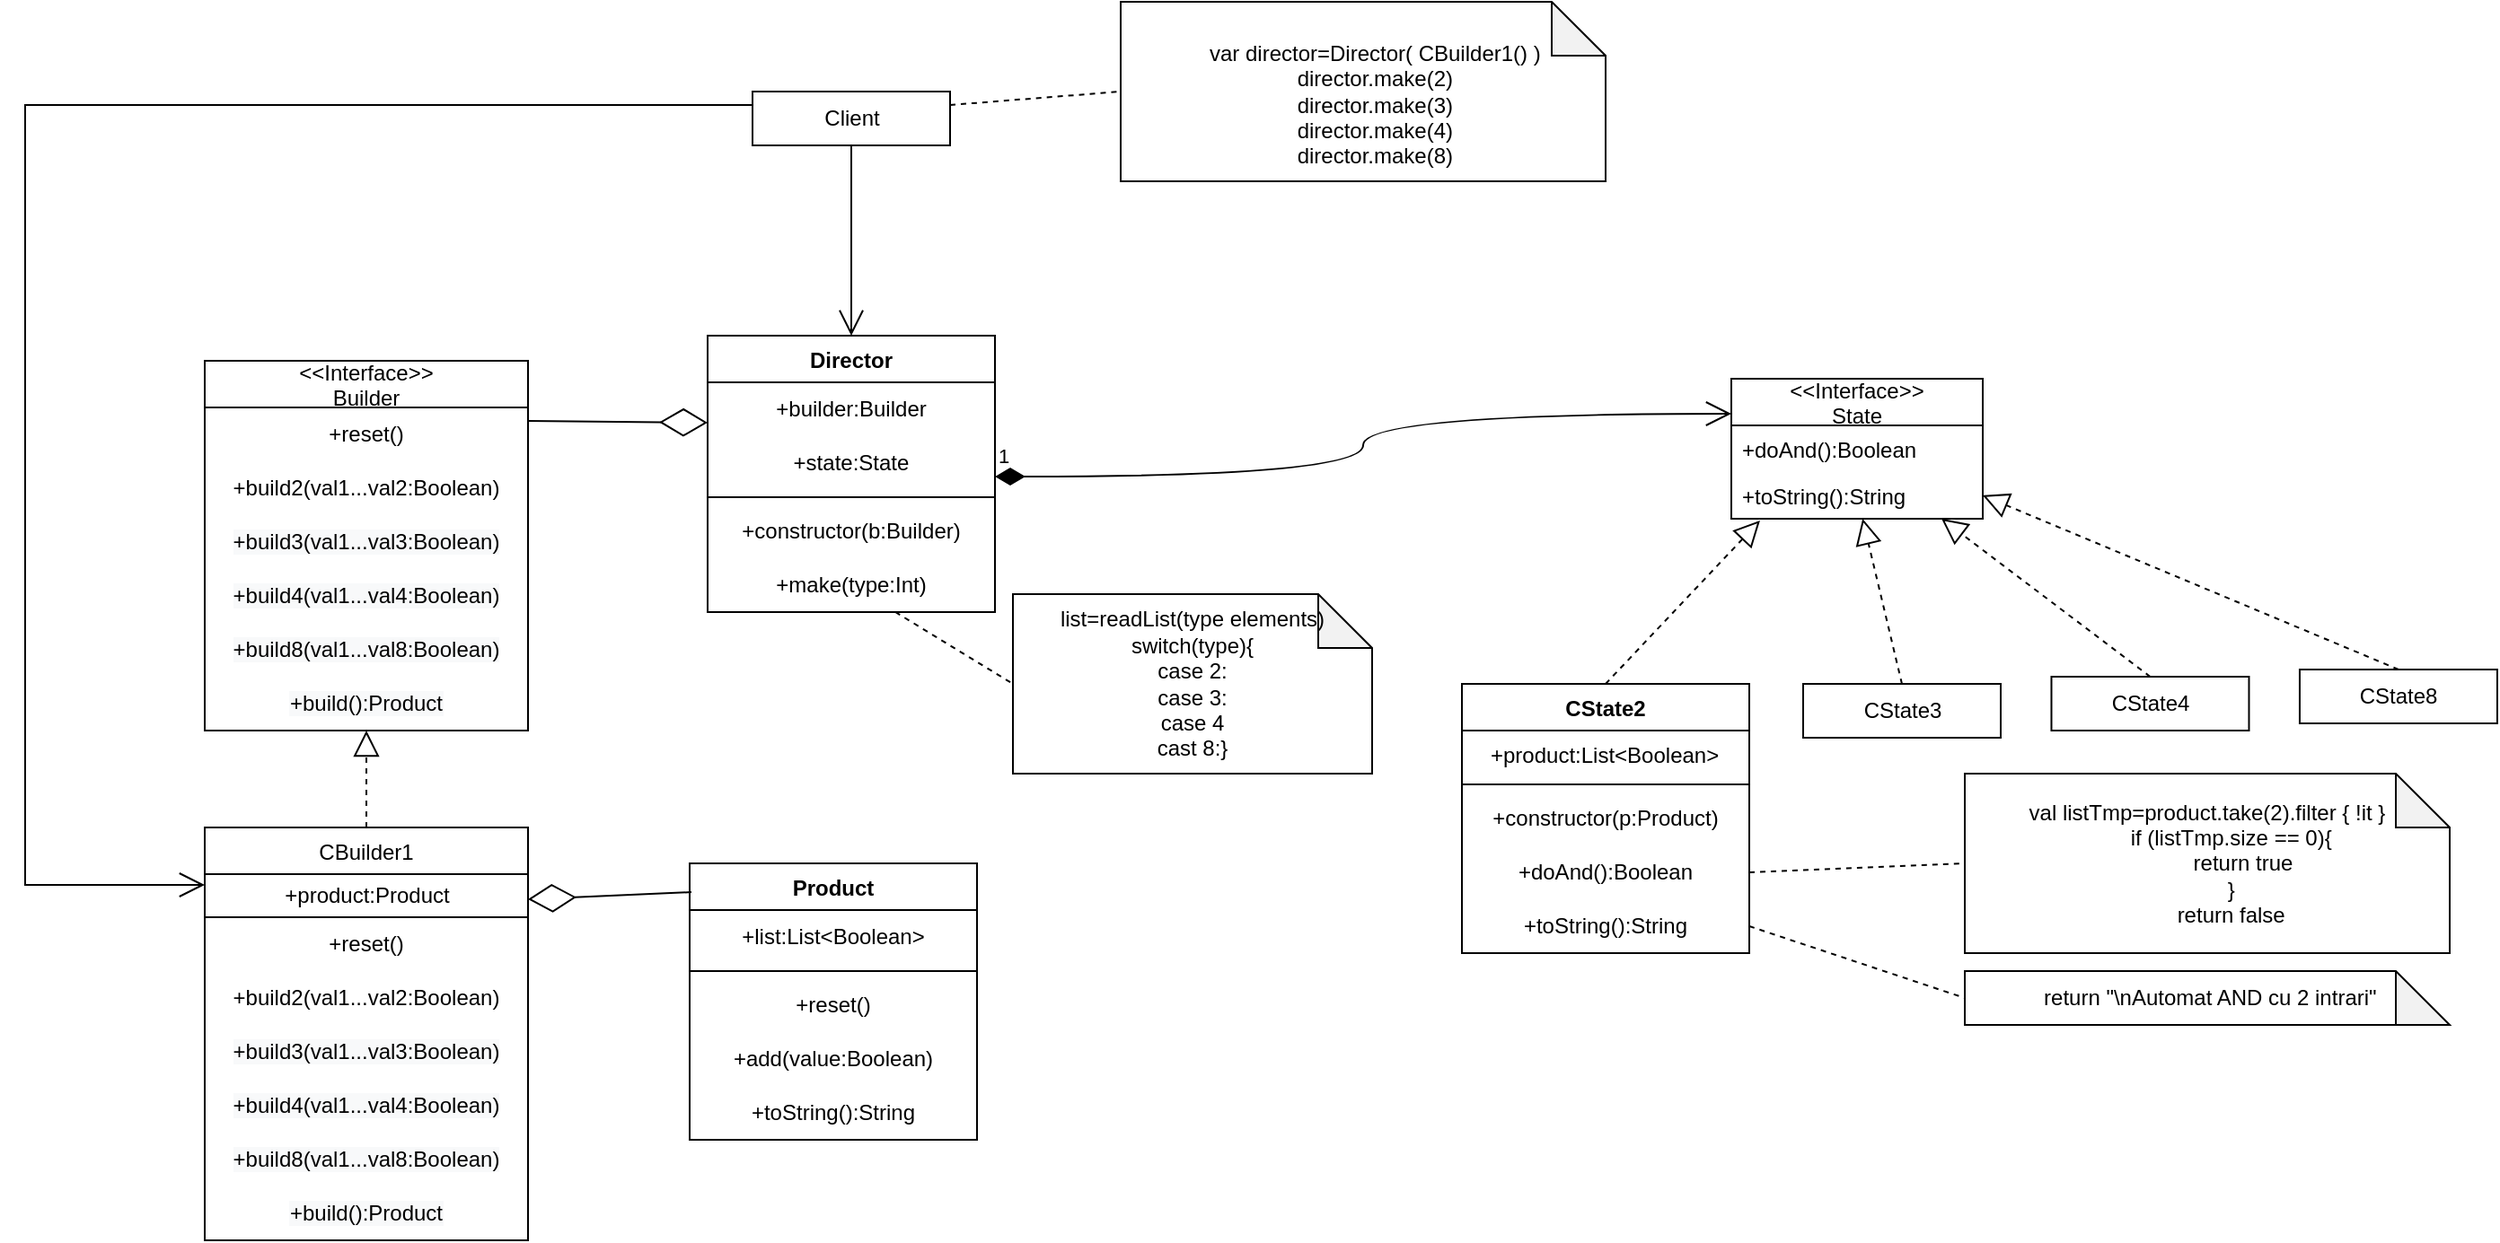 <mxfile version="17.4.5" type="device"><diagram id="jdaMimeS2jMcyM6vVC5V" name="Page-1"><mxGraphModel dx="1590" dy="1943" grid="1" gridSize="10" guides="1" tooltips="1" connect="1" arrows="1" fold="1" page="1" pageScale="1" pageWidth="850" pageHeight="1100" math="0" shadow="0"><root><mxCell id="0"/><mxCell id="1" parent="0"/><mxCell id="dSs-WIW-Z7HmLJdtNHGu-1" value="&lt;&lt;Interface&gt;&gt;&#10;Builder" style="swimlane;fontStyle=0;childLayout=stackLayout;horizontal=1;startSize=26;fillColor=none;horizontalStack=0;resizeParent=1;resizeParentMax=0;resizeLast=0;collapsible=1;marginBottom=0;" parent="1" vertex="1"><mxGeometry x="200" y="50" width="180" height="206" as="geometry"/></mxCell><mxCell id="dSs-WIW-Z7HmLJdtNHGu-7" value="+reset()" style="text;html=1;strokeColor=none;fillColor=none;align=center;verticalAlign=middle;whiteSpace=wrap;rounded=0;" parent="dSs-WIW-Z7HmLJdtNHGu-1" vertex="1"><mxGeometry y="26" width="180" height="30" as="geometry"/></mxCell><mxCell id="dSs-WIW-Z7HmLJdtNHGu-8" value="+build2(val1...val2:Boolean)" style="text;html=1;strokeColor=none;fillColor=none;align=center;verticalAlign=middle;whiteSpace=wrap;rounded=0;" parent="dSs-WIW-Z7HmLJdtNHGu-1" vertex="1"><mxGeometry y="56" width="180" height="30" as="geometry"/></mxCell><mxCell id="dSs-WIW-Z7HmLJdtNHGu-9" value="&lt;span style=&quot;color: rgb(0 , 0 , 0) ; font-family: &amp;#34;helvetica&amp;#34; ; font-size: 12px ; font-style: normal ; font-weight: 400 ; letter-spacing: normal ; text-align: center ; text-indent: 0px ; text-transform: none ; word-spacing: 0px ; background-color: rgb(248 , 249 , 250) ; display: inline ; float: none&quot;&gt;+build3(val1...val3:Boolean)&lt;/span&gt;" style="text;html=1;strokeColor=none;fillColor=none;align=center;verticalAlign=middle;whiteSpace=wrap;rounded=0;" parent="dSs-WIW-Z7HmLJdtNHGu-1" vertex="1"><mxGeometry y="86" width="180" height="30" as="geometry"/></mxCell><mxCell id="dSs-WIW-Z7HmLJdtNHGu-11" value="&lt;span style=&quot;color: rgb(0 , 0 , 0) ; font-family: &amp;#34;helvetica&amp;#34; ; font-size: 12px ; font-style: normal ; font-weight: 400 ; letter-spacing: normal ; text-align: center ; text-indent: 0px ; text-transform: none ; word-spacing: 0px ; background-color: rgb(248 , 249 , 250) ; display: inline ; float: none&quot;&gt;+build4(val1...val4:Boolean)&lt;/span&gt;" style="text;html=1;strokeColor=none;fillColor=none;align=center;verticalAlign=middle;whiteSpace=wrap;rounded=0;" parent="dSs-WIW-Z7HmLJdtNHGu-1" vertex="1"><mxGeometry y="116" width="180" height="30" as="geometry"/></mxCell><mxCell id="dSs-WIW-Z7HmLJdtNHGu-10" value="&lt;span style=&quot;color: rgb(0 , 0 , 0) ; font-family: &amp;#34;helvetica&amp;#34; ; font-size: 12px ; font-style: normal ; font-weight: 400 ; letter-spacing: normal ; text-align: center ; text-indent: 0px ; text-transform: none ; word-spacing: 0px ; background-color: rgb(248 , 249 , 250) ; display: inline ; float: none&quot;&gt;+build8(val1...val8:Boolean)&lt;/span&gt;" style="text;html=1;strokeColor=none;fillColor=none;align=center;verticalAlign=middle;whiteSpace=wrap;rounded=0;" parent="dSs-WIW-Z7HmLJdtNHGu-1" vertex="1"><mxGeometry y="146" width="180" height="30" as="geometry"/></mxCell><mxCell id="dSs-WIW-Z7HmLJdtNHGu-12" value="&lt;span style=&quot;color: rgb(0 , 0 , 0) ; font-family: &amp;#34;helvetica&amp;#34; ; font-size: 12px ; font-style: normal ; font-weight: 400 ; letter-spacing: normal ; text-align: center ; text-indent: 0px ; text-transform: none ; word-spacing: 0px ; background-color: rgb(248 , 249 , 250) ; display: inline ; float: none&quot;&gt;+build():Product&lt;/span&gt;" style="text;html=1;strokeColor=none;fillColor=none;align=center;verticalAlign=middle;whiteSpace=wrap;rounded=0;" parent="dSs-WIW-Z7HmLJdtNHGu-1" vertex="1"><mxGeometry y="176" width="180" height="30" as="geometry"/></mxCell><mxCell id="dSs-WIW-Z7HmLJdtNHGu-13" value="CBuilder1" style="swimlane;fontStyle=0;childLayout=stackLayout;horizontal=1;startSize=26;fillColor=none;horizontalStack=0;resizeParent=1;resizeParentMax=0;resizeLast=0;collapsible=1;marginBottom=0;" parent="1" vertex="1"><mxGeometry x="200" y="310" width="180" height="230" as="geometry"/></mxCell><mxCell id="dSs-WIW-Z7HmLJdtNHGu-22" value="+product:Product" style="html=1;" parent="dSs-WIW-Z7HmLJdtNHGu-13" vertex="1"><mxGeometry y="26" width="180" height="24" as="geometry"/></mxCell><mxCell id="dSs-WIW-Z7HmLJdtNHGu-14" value="+reset()" style="text;html=1;strokeColor=none;fillColor=none;align=center;verticalAlign=middle;whiteSpace=wrap;rounded=0;" parent="dSs-WIW-Z7HmLJdtNHGu-13" vertex="1"><mxGeometry y="50" width="180" height="30" as="geometry"/></mxCell><mxCell id="dSs-WIW-Z7HmLJdtNHGu-15" value="+build2(val1...val2:Boolean)" style="text;html=1;strokeColor=none;fillColor=none;align=center;verticalAlign=middle;whiteSpace=wrap;rounded=0;" parent="dSs-WIW-Z7HmLJdtNHGu-13" vertex="1"><mxGeometry y="80" width="180" height="30" as="geometry"/></mxCell><mxCell id="dSs-WIW-Z7HmLJdtNHGu-16" value="&lt;span style=&quot;color: rgb(0 , 0 , 0) ; font-family: &amp;#34;helvetica&amp;#34; ; font-size: 12px ; font-style: normal ; font-weight: 400 ; letter-spacing: normal ; text-align: center ; text-indent: 0px ; text-transform: none ; word-spacing: 0px ; background-color: rgb(248 , 249 , 250) ; display: inline ; float: none&quot;&gt;+build3(val1...val3:Boolean)&lt;/span&gt;" style="text;html=1;strokeColor=none;fillColor=none;align=center;verticalAlign=middle;whiteSpace=wrap;rounded=0;" parent="dSs-WIW-Z7HmLJdtNHGu-13" vertex="1"><mxGeometry y="110" width="180" height="30" as="geometry"/></mxCell><mxCell id="dSs-WIW-Z7HmLJdtNHGu-17" value="&lt;span style=&quot;color: rgb(0 , 0 , 0) ; font-family: &amp;#34;helvetica&amp;#34; ; font-size: 12px ; font-style: normal ; font-weight: 400 ; letter-spacing: normal ; text-align: center ; text-indent: 0px ; text-transform: none ; word-spacing: 0px ; background-color: rgb(248 , 249 , 250) ; display: inline ; float: none&quot;&gt;+build4(val1...val4:Boolean)&lt;/span&gt;" style="text;html=1;strokeColor=none;fillColor=none;align=center;verticalAlign=middle;whiteSpace=wrap;rounded=0;" parent="dSs-WIW-Z7HmLJdtNHGu-13" vertex="1"><mxGeometry y="140" width="180" height="30" as="geometry"/></mxCell><mxCell id="dSs-WIW-Z7HmLJdtNHGu-18" value="&lt;span style=&quot;color: rgb(0 , 0 , 0) ; font-family: &amp;#34;helvetica&amp;#34; ; font-size: 12px ; font-style: normal ; font-weight: 400 ; letter-spacing: normal ; text-align: center ; text-indent: 0px ; text-transform: none ; word-spacing: 0px ; background-color: rgb(248 , 249 , 250) ; display: inline ; float: none&quot;&gt;+build8(val1...val8:Boolean)&lt;/span&gt;" style="text;html=1;strokeColor=none;fillColor=none;align=center;verticalAlign=middle;whiteSpace=wrap;rounded=0;" parent="dSs-WIW-Z7HmLJdtNHGu-13" vertex="1"><mxGeometry y="170" width="180" height="30" as="geometry"/></mxCell><mxCell id="dSs-WIW-Z7HmLJdtNHGu-19" value="&lt;span style=&quot;color: rgb(0 , 0 , 0) ; font-family: &amp;#34;helvetica&amp;#34; ; font-size: 12px ; font-style: normal ; font-weight: 400 ; letter-spacing: normal ; text-align: center ; text-indent: 0px ; text-transform: none ; word-spacing: 0px ; background-color: rgb(248 , 249 , 250) ; display: inline ; float: none&quot;&gt;+build():Product&lt;/span&gt;" style="text;html=1;strokeColor=none;fillColor=none;align=center;verticalAlign=middle;whiteSpace=wrap;rounded=0;" parent="dSs-WIW-Z7HmLJdtNHGu-13" vertex="1"><mxGeometry y="200" width="180" height="30" as="geometry"/></mxCell><mxCell id="dSs-WIW-Z7HmLJdtNHGu-21" value="" style="endArrow=block;dashed=1;endFill=0;endSize=12;html=1;rounded=0;entryX=0.5;entryY=1;entryDx=0;entryDy=0;exitX=0.5;exitY=0;exitDx=0;exitDy=0;" parent="1" source="dSs-WIW-Z7HmLJdtNHGu-13" target="dSs-WIW-Z7HmLJdtNHGu-12" edge="1"><mxGeometry width="160" relative="1" as="geometry"><mxPoint x="280" y="410" as="sourcePoint"/><mxPoint x="440" y="410" as="targetPoint"/></mxGeometry></mxCell><mxCell id="dSs-WIW-Z7HmLJdtNHGu-24" value="Product" style="swimlane;fontStyle=1;align=center;verticalAlign=top;childLayout=stackLayout;horizontal=1;startSize=26;horizontalStack=0;resizeParent=1;resizeParentMax=0;resizeLast=0;collapsible=1;marginBottom=0;" parent="1" vertex="1"><mxGeometry x="470" y="330" width="160" height="154" as="geometry"/></mxCell><mxCell id="dSs-WIW-Z7HmLJdtNHGu-30" value="+list:List&amp;lt;Boolean&amp;gt;" style="text;html=1;strokeColor=none;fillColor=none;align=center;verticalAlign=middle;whiteSpace=wrap;rounded=0;" parent="dSs-WIW-Z7HmLJdtNHGu-24" vertex="1"><mxGeometry y="26" width="160" height="30" as="geometry"/></mxCell><mxCell id="dSs-WIW-Z7HmLJdtNHGu-26" value="" style="line;strokeWidth=1;fillColor=none;align=left;verticalAlign=middle;spacingTop=-1;spacingLeft=3;spacingRight=3;rotatable=0;labelPosition=right;points=[];portConstraint=eastwest;" parent="dSs-WIW-Z7HmLJdtNHGu-24" vertex="1"><mxGeometry y="56" width="160" height="8" as="geometry"/></mxCell><mxCell id="dSs-WIW-Z7HmLJdtNHGu-29" value="+reset()" style="text;html=1;strokeColor=none;fillColor=none;align=center;verticalAlign=middle;whiteSpace=wrap;rounded=0;" parent="dSs-WIW-Z7HmLJdtNHGu-24" vertex="1"><mxGeometry y="64" width="160" height="30" as="geometry"/></mxCell><mxCell id="dSs-WIW-Z7HmLJdtNHGu-31" value="+add(value:Boolean)" style="text;html=1;strokeColor=none;fillColor=none;align=center;verticalAlign=middle;whiteSpace=wrap;rounded=0;" parent="dSs-WIW-Z7HmLJdtNHGu-24" vertex="1"><mxGeometry y="94" width="160" height="30" as="geometry"/></mxCell><mxCell id="dSs-WIW-Z7HmLJdtNHGu-32" value="+toString():String" style="text;html=1;strokeColor=none;fillColor=none;align=center;verticalAlign=middle;whiteSpace=wrap;rounded=0;" parent="dSs-WIW-Z7HmLJdtNHGu-24" vertex="1"><mxGeometry y="124" width="160" height="30" as="geometry"/></mxCell><mxCell id="dSs-WIW-Z7HmLJdtNHGu-33" value="" style="endArrow=diamondThin;endFill=0;endSize=24;html=1;rounded=0;exitX=0.006;exitY=0.104;exitDx=0;exitDy=0;exitPerimeter=0;" parent="1" source="dSs-WIW-Z7HmLJdtNHGu-24" edge="1"><mxGeometry width="160" relative="1" as="geometry"><mxPoint x="220" y="410" as="sourcePoint"/><mxPoint x="380" y="350" as="targetPoint"/></mxGeometry></mxCell><mxCell id="dSs-WIW-Z7HmLJdtNHGu-34" value="Director" style="swimlane;fontStyle=1;align=center;verticalAlign=top;childLayout=stackLayout;horizontal=1;startSize=26;horizontalStack=0;resizeParent=1;resizeParentMax=0;resizeLast=0;collapsible=1;marginBottom=0;" parent="1" vertex="1"><mxGeometry x="480" y="36" width="160" height="154" as="geometry"/></mxCell><mxCell id="dSs-WIW-Z7HmLJdtNHGu-38" value="+builder:Builder" style="text;html=1;strokeColor=none;fillColor=none;align=center;verticalAlign=middle;whiteSpace=wrap;rounded=0;" parent="dSs-WIW-Z7HmLJdtNHGu-34" vertex="1"><mxGeometry y="26" width="160" height="30" as="geometry"/></mxCell><mxCell id="dSs-WIW-Z7HmLJdtNHGu-39" value="+state:State" style="text;html=1;strokeColor=none;fillColor=none;align=center;verticalAlign=middle;whiteSpace=wrap;rounded=0;" parent="dSs-WIW-Z7HmLJdtNHGu-34" vertex="1"><mxGeometry y="56" width="160" height="30" as="geometry"/></mxCell><mxCell id="dSs-WIW-Z7HmLJdtNHGu-36" value="" style="line;strokeWidth=1;fillColor=none;align=left;verticalAlign=middle;spacingTop=-1;spacingLeft=3;spacingRight=3;rotatable=0;labelPosition=right;points=[];portConstraint=eastwest;" parent="dSs-WIW-Z7HmLJdtNHGu-34" vertex="1"><mxGeometry y="86" width="160" height="8" as="geometry"/></mxCell><mxCell id="dSs-WIW-Z7HmLJdtNHGu-44" value="+constructor(b:Builder)" style="text;html=1;strokeColor=none;fillColor=none;align=center;verticalAlign=middle;whiteSpace=wrap;rounded=0;" parent="dSs-WIW-Z7HmLJdtNHGu-34" vertex="1"><mxGeometry y="94" width="160" height="30" as="geometry"/></mxCell><mxCell id="dSs-WIW-Z7HmLJdtNHGu-41" value="+make(type:Int)" style="text;html=1;strokeColor=none;fillColor=none;align=center;verticalAlign=middle;whiteSpace=wrap;rounded=0;" parent="dSs-WIW-Z7HmLJdtNHGu-34" vertex="1"><mxGeometry y="124" width="160" height="30" as="geometry"/></mxCell><mxCell id="dSs-WIW-Z7HmLJdtNHGu-43" value="" style="endArrow=diamondThin;endFill=0;endSize=24;html=1;rounded=0;entryX=0;entryY=0.75;entryDx=0;entryDy=0;exitX=1;exitY=0.25;exitDx=0;exitDy=0;" parent="1" source="dSs-WIW-Z7HmLJdtNHGu-7" target="dSs-WIW-Z7HmLJdtNHGu-38" edge="1"><mxGeometry width="160" relative="1" as="geometry"><mxPoint x="210" y="570" as="sourcePoint"/><mxPoint x="370" y="570" as="targetPoint"/></mxGeometry></mxCell><mxCell id="dSs-WIW-Z7HmLJdtNHGu-48" value="list=readList(type elements)&lt;br&gt;switch(type){&lt;br&gt;case 2:&lt;br&gt;case 3:&lt;br&gt;case 4&lt;br&gt;cast 8:}" style="shape=note;whiteSpace=wrap;html=1;backgroundOutline=1;darkOpacity=0.05;" parent="1" vertex="1"><mxGeometry x="650" y="180" width="200" height="100" as="geometry"/></mxCell><mxCell id="dSs-WIW-Z7HmLJdtNHGu-49" value="" style="endArrow=none;dashed=1;html=1;rounded=0;entryX=0;entryY=0.5;entryDx=0;entryDy=0;entryPerimeter=0;" parent="1" source="dSs-WIW-Z7HmLJdtNHGu-41" target="dSs-WIW-Z7HmLJdtNHGu-48" edge="1"><mxGeometry width="50" height="50" relative="1" as="geometry"><mxPoint x="600" y="440" as="sourcePoint"/><mxPoint x="650" y="390" as="targetPoint"/></mxGeometry></mxCell><mxCell id="dSs-WIW-Z7HmLJdtNHGu-50" value="&lt;&lt;Interface&gt;&gt;&#10;State" style="swimlane;fontStyle=0;childLayout=stackLayout;horizontal=1;startSize=26;fillColor=none;horizontalStack=0;resizeParent=1;resizeParentMax=0;resizeLast=0;collapsible=1;marginBottom=0;" parent="1" vertex="1"><mxGeometry x="1050" y="60" width="140" height="78" as="geometry"/></mxCell><mxCell id="dSs-WIW-Z7HmLJdtNHGu-51" value="+doAnd():Boolean" style="text;strokeColor=none;fillColor=none;align=left;verticalAlign=top;spacingLeft=4;spacingRight=4;overflow=hidden;rotatable=0;points=[[0,0.5],[1,0.5]];portConstraint=eastwest;" parent="dSs-WIW-Z7HmLJdtNHGu-50" vertex="1"><mxGeometry y="26" width="140" height="26" as="geometry"/></mxCell><mxCell id="dSs-WIW-Z7HmLJdtNHGu-52" value="+toString():String" style="text;strokeColor=none;fillColor=none;align=left;verticalAlign=top;spacingLeft=4;spacingRight=4;overflow=hidden;rotatable=0;points=[[0,0.5],[1,0.5]];portConstraint=eastwest;" parent="dSs-WIW-Z7HmLJdtNHGu-50" vertex="1"><mxGeometry y="52" width="140" height="26" as="geometry"/></mxCell><mxCell id="dSs-WIW-Z7HmLJdtNHGu-54" value="" style="endArrow=block;dashed=1;endFill=0;endSize=12;html=1;rounded=0;entryX=0.114;entryY=1.038;entryDx=0;entryDy=0;entryPerimeter=0;exitX=0.5;exitY=0;exitDx=0;exitDy=0;" parent="1" source="dSs-WIW-Z7HmLJdtNHGu-55" target="dSs-WIW-Z7HmLJdtNHGu-52" edge="1"><mxGeometry width="160" relative="1" as="geometry"><mxPoint x="1040" y="190" as="sourcePoint"/><mxPoint x="1080" y="380" as="targetPoint"/></mxGeometry></mxCell><mxCell id="dSs-WIW-Z7HmLJdtNHGu-55" value="CState2" style="swimlane;fontStyle=1;align=center;verticalAlign=top;childLayout=stackLayout;horizontal=1;startSize=26;horizontalStack=0;resizeParent=1;resizeParentMax=0;resizeLast=0;collapsible=1;marginBottom=0;" parent="1" vertex="1"><mxGeometry x="900" y="230" width="160" height="150" as="geometry"/></mxCell><mxCell id="dSs-WIW-Z7HmLJdtNHGu-56" value="   +product:List&lt;Boolean&gt;" style="text;strokeColor=none;fillColor=none;align=left;verticalAlign=top;spacingLeft=4;spacingRight=4;overflow=hidden;rotatable=0;points=[[0,0.5],[1,0.5]];portConstraint=eastwest;" parent="dSs-WIW-Z7HmLJdtNHGu-55" vertex="1"><mxGeometry y="26" width="160" height="26" as="geometry"/></mxCell><mxCell id="dSs-WIW-Z7HmLJdtNHGu-57" value="" style="line;strokeWidth=1;fillColor=none;align=left;verticalAlign=middle;spacingTop=-1;spacingLeft=3;spacingRight=3;rotatable=0;labelPosition=right;points=[];portConstraint=eastwest;" parent="dSs-WIW-Z7HmLJdtNHGu-55" vertex="1"><mxGeometry y="52" width="160" height="8" as="geometry"/></mxCell><mxCell id="dSs-WIW-Z7HmLJdtNHGu-60" value="+constructor(p:Product)" style="text;html=1;strokeColor=none;fillColor=none;align=center;verticalAlign=middle;whiteSpace=wrap;rounded=0;" parent="dSs-WIW-Z7HmLJdtNHGu-55" vertex="1"><mxGeometry y="60" width="160" height="30" as="geometry"/></mxCell><mxCell id="dSs-WIW-Z7HmLJdtNHGu-61" value="+doAnd():Boolean" style="text;html=1;strokeColor=none;fillColor=none;align=center;verticalAlign=middle;whiteSpace=wrap;rounded=0;" parent="dSs-WIW-Z7HmLJdtNHGu-55" vertex="1"><mxGeometry y="90" width="160" height="30" as="geometry"/></mxCell><mxCell id="dSs-WIW-Z7HmLJdtNHGu-62" value="+toString():String" style="text;html=1;strokeColor=none;fillColor=none;align=center;verticalAlign=middle;whiteSpace=wrap;rounded=0;" parent="dSs-WIW-Z7HmLJdtNHGu-55" vertex="1"><mxGeometry y="120" width="160" height="30" as="geometry"/></mxCell><mxCell id="dSs-WIW-Z7HmLJdtNHGu-63" value="&lt;div&gt;val listTmp=product.take(2).filter { !it }&lt;/div&gt;&lt;div&gt;&amp;nbsp; &amp;nbsp; &amp;nbsp; &amp;nbsp; if (listTmp.size == 0){&lt;/div&gt;&lt;div&gt;&amp;nbsp; &amp;nbsp; &amp;nbsp; &amp;nbsp; &amp;nbsp; &amp;nbsp; return true&lt;/div&gt;&lt;div&gt;&amp;nbsp; &amp;nbsp; &amp;nbsp; &amp;nbsp; }&lt;/div&gt;&lt;div&gt;&amp;nbsp; &amp;nbsp; &amp;nbsp; &amp;nbsp; return false&lt;/div&gt;" style="shape=note;whiteSpace=wrap;html=1;backgroundOutline=1;darkOpacity=0.05;" parent="1" vertex="1"><mxGeometry x="1180" y="280" width="270" height="100" as="geometry"/></mxCell><mxCell id="dSs-WIW-Z7HmLJdtNHGu-64" value="" style="endArrow=none;dashed=1;html=1;rounded=0;entryX=0;entryY=0.5;entryDx=0;entryDy=0;entryPerimeter=0;exitX=1;exitY=0.5;exitDx=0;exitDy=0;" parent="1" source="dSs-WIW-Z7HmLJdtNHGu-61" target="dSs-WIW-Z7HmLJdtNHGu-63" edge="1"><mxGeometry width="50" height="50" relative="1" as="geometry"><mxPoint x="1150" y="330" as="sourcePoint"/><mxPoint x="1160" y="515" as="targetPoint"/></mxGeometry></mxCell><mxCell id="dSs-WIW-Z7HmLJdtNHGu-65" value="&amp;nbsp;return &quot;\nAutomat AND cu 2 intrari&quot;" style="shape=note;whiteSpace=wrap;html=1;backgroundOutline=1;darkOpacity=0.05;" parent="1" vertex="1"><mxGeometry x="1180" y="390" width="270" height="30" as="geometry"/></mxCell><mxCell id="dSs-WIW-Z7HmLJdtNHGu-66" value="" style="endArrow=none;dashed=1;html=1;rounded=0;entryX=0;entryY=0.5;entryDx=0;entryDy=0;entryPerimeter=0;exitX=1;exitY=0.5;exitDx=0;exitDy=0;" parent="1" source="dSs-WIW-Z7HmLJdtNHGu-62" target="dSs-WIW-Z7HmLJdtNHGu-65" edge="1"><mxGeometry width="50" height="50" relative="1" as="geometry"><mxPoint x="1060" y="445" as="sourcePoint"/><mxPoint x="1160" y="625" as="targetPoint"/></mxGeometry></mxCell><mxCell id="dSs-WIW-Z7HmLJdtNHGu-67" value="CState3" style="html=1;" parent="1" vertex="1"><mxGeometry x="1090" y="230" width="110" height="30" as="geometry"/></mxCell><mxCell id="dSs-WIW-Z7HmLJdtNHGu-68" value="" style="endArrow=block;dashed=1;endFill=0;endSize=12;html=1;rounded=0;exitX=0.5;exitY=0;exitDx=0;exitDy=0;" parent="1" source="dSs-WIW-Z7HmLJdtNHGu-67" target="dSs-WIW-Z7HmLJdtNHGu-52" edge="1"><mxGeometry width="160" relative="1" as="geometry"><mxPoint x="990" y="240" as="sourcePoint"/><mxPoint x="1005.96" y="148.988" as="targetPoint"/></mxGeometry></mxCell><mxCell id="dSs-WIW-Z7HmLJdtNHGu-69" value="CState4" style="html=1;" parent="1" vertex="1"><mxGeometry x="1228.24" y="226" width="110" height="30" as="geometry"/></mxCell><mxCell id="dSs-WIW-Z7HmLJdtNHGu-70" value="" style="endArrow=block;dashed=1;endFill=0;endSize=12;html=1;rounded=0;exitX=0.5;exitY=0;exitDx=0;exitDy=0;entryX=0.836;entryY=1;entryDx=0;entryDy=0;entryPerimeter=0;" parent="1" source="dSs-WIW-Z7HmLJdtNHGu-69" target="dSs-WIW-Z7HmLJdtNHGu-52" edge="1"><mxGeometry width="160" relative="1" as="geometry"><mxPoint x="1128.24" y="236" as="sourcePoint"/><mxPoint x="1160" y="140" as="targetPoint"/></mxGeometry></mxCell><mxCell id="dSs-WIW-Z7HmLJdtNHGu-71" value="CState8" style="html=1;" parent="1" vertex="1"><mxGeometry x="1366.48" y="222" width="110" height="30" as="geometry"/></mxCell><mxCell id="dSs-WIW-Z7HmLJdtNHGu-72" value="" style="endArrow=block;dashed=1;endFill=0;endSize=12;html=1;rounded=0;exitX=0.5;exitY=0;exitDx=0;exitDy=0;entryX=1;entryY=0.5;entryDx=0;entryDy=0;" parent="1" source="dSs-WIW-Z7HmLJdtNHGu-71" target="dSs-WIW-Z7HmLJdtNHGu-52" edge="1"><mxGeometry width="160" relative="1" as="geometry"><mxPoint x="1266.48" y="232" as="sourcePoint"/><mxPoint x="1338.242" y="130" as="targetPoint"/></mxGeometry></mxCell><mxCell id="dSs-WIW-Z7HmLJdtNHGu-74" value="1" style="endArrow=open;html=1;endSize=12;startArrow=diamondThin;startSize=14;startFill=1;edgeStyle=orthogonalEdgeStyle;align=left;verticalAlign=bottom;rounded=0;exitX=1;exitY=0.75;exitDx=0;exitDy=0;curved=1;entryX=0;entryY=0.25;entryDx=0;entryDy=0;" parent="1" source="dSs-WIW-Z7HmLJdtNHGu-39" target="dSs-WIW-Z7HmLJdtNHGu-50" edge="1"><mxGeometry x="-1" y="3" relative="1" as="geometry"><mxPoint x="920" y="410" as="sourcePoint"/><mxPoint x="980" y="115" as="targetPoint"/></mxGeometry></mxCell><mxCell id="dSs-WIW-Z7HmLJdtNHGu-76" value="Client" style="html=1;" parent="1" vertex="1"><mxGeometry x="505" y="-100" width="110" height="30" as="geometry"/></mxCell><mxCell id="dSs-WIW-Z7HmLJdtNHGu-77" value="" style="endArrow=open;endFill=1;endSize=12;html=1;rounded=0;curved=1;entryX=0.5;entryY=0;entryDx=0;entryDy=0;exitX=0.5;exitY=1;exitDx=0;exitDy=0;" parent="1" source="dSs-WIW-Z7HmLJdtNHGu-76" target="dSs-WIW-Z7HmLJdtNHGu-34" edge="1"><mxGeometry width="160" relative="1" as="geometry"><mxPoint x="920" y="200" as="sourcePoint"/><mxPoint x="1080" y="200" as="targetPoint"/></mxGeometry></mxCell><mxCell id="dSs-WIW-Z7HmLJdtNHGu-78" value="&lt;div&gt;&lt;br&gt;&lt;/div&gt;&lt;div&gt;&amp;nbsp; &amp;nbsp; var director=Director( CBuilder1() )&lt;/div&gt;&lt;div&gt;&amp;nbsp; &amp;nbsp; director.make(2)&lt;/div&gt;&lt;div&gt;&amp;nbsp; &amp;nbsp; director.make(3)&lt;/div&gt;&lt;div&gt;&amp;nbsp; &amp;nbsp; director.make(4)&lt;/div&gt;&lt;div&gt;&amp;nbsp; &amp;nbsp; director.make(8)&lt;/div&gt;" style="shape=note;whiteSpace=wrap;html=1;backgroundOutline=1;darkOpacity=0.05;" parent="1" vertex="1"><mxGeometry x="710" y="-150" width="270" height="100" as="geometry"/></mxCell><mxCell id="dSs-WIW-Z7HmLJdtNHGu-79" value="" style="endArrow=none;dashed=1;html=1;rounded=0;entryX=0;entryY=0.5;entryDx=0;entryDy=0;entryPerimeter=0;exitX=1;exitY=0.25;exitDx=0;exitDy=0;" parent="1" source="dSs-WIW-Z7HmLJdtNHGu-76" target="dSs-WIW-Z7HmLJdtNHGu-78" edge="1"><mxGeometry width="50" height="50" relative="1" as="geometry"><mxPoint x="650" y="-105" as="sourcePoint"/><mxPoint x="750" y="75" as="targetPoint"/></mxGeometry></mxCell><mxCell id="dSs-WIW-Z7HmLJdtNHGu-80" value="" style="endArrow=open;endFill=1;endSize=12;html=1;rounded=0;entryX=0;entryY=0.25;entryDx=0;entryDy=0;exitX=0;exitY=0.25;exitDx=0;exitDy=0;edgeStyle=orthogonalEdgeStyle;" parent="1" source="dSs-WIW-Z7HmLJdtNHGu-76" target="dSs-WIW-Z7HmLJdtNHGu-22" edge="1"><mxGeometry width="160" relative="1" as="geometry"><mxPoint x="580" y="230" as="sourcePoint"/><mxPoint x="740" y="230" as="targetPoint"/><Array as="points"><mxPoint x="100" y="-92"/><mxPoint x="100" y="342"/></Array></mxGeometry></mxCell></root></mxGraphModel></diagram></mxfile>